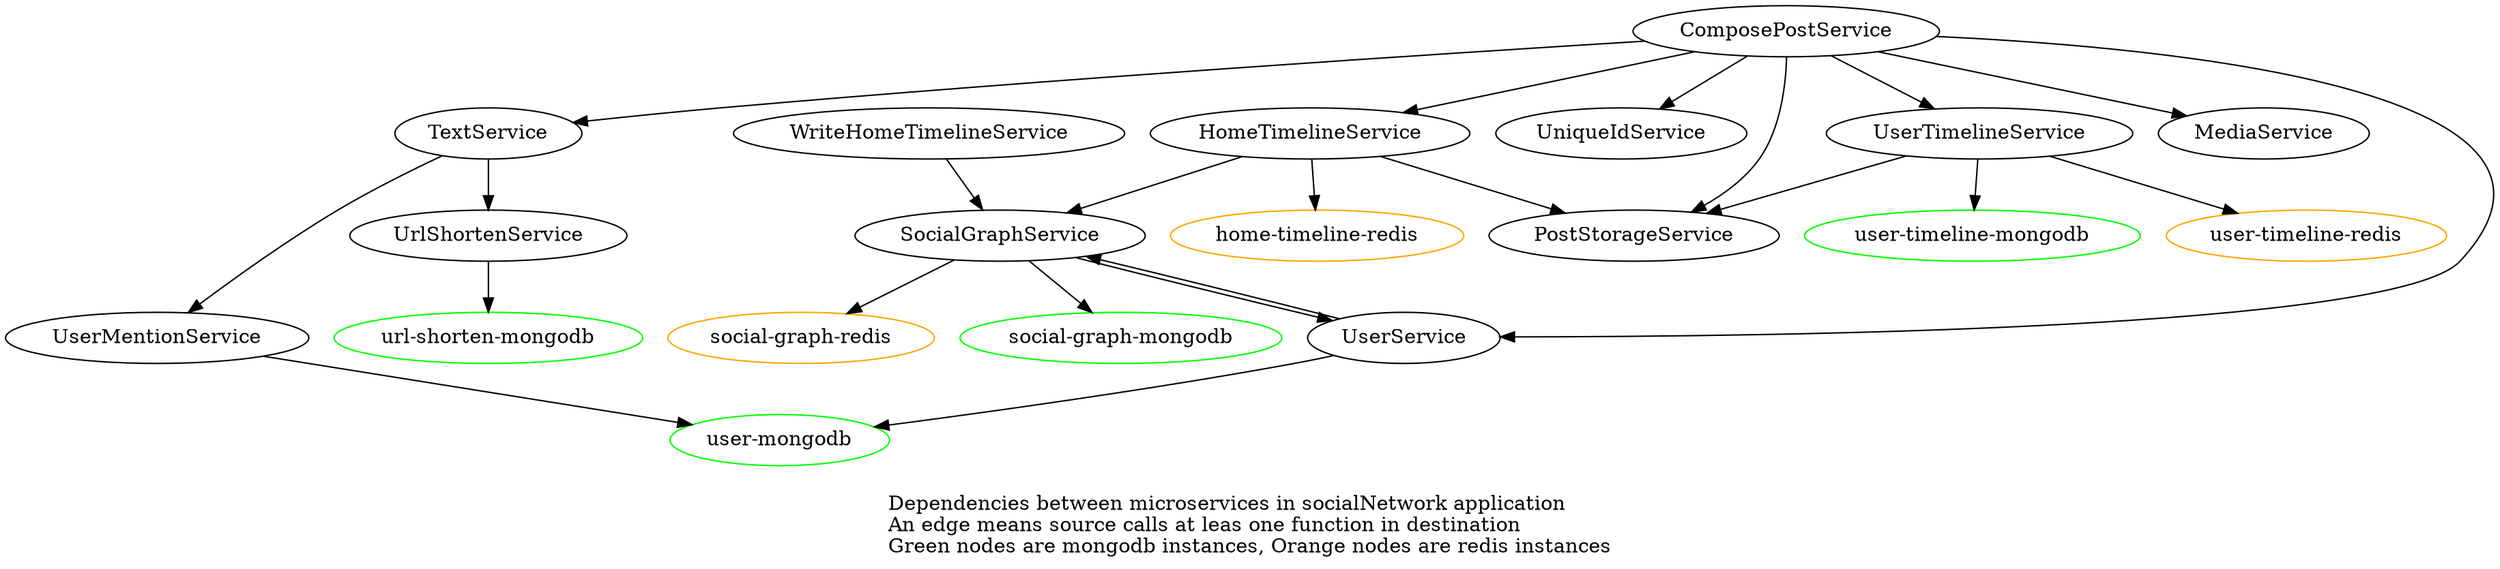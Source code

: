 digraph us_socialNetwork {
label="\lDependencies between microservices in socialNetwork application\lAn edge means source calls at leas one function in destination\lGreen nodes are mongodb instances, Orange nodes are redis instances"

	WriteHomeTimelineService [label="WriteHomeTimelineService"];
	SocialGraphService [label="SocialGraphService"];
	WriteHomeTimelineService -> SocialGraphService;
	UserService [label="UserService"];
	UserService -> SocialGraphService;
	SocialGraphService -> UserService;
	ComposePostService [label="ComposePostService"];
	UniqueIdService [label="UniqueIdService"];
	ComposePostService -> UniqueIdService;
	PostStorageService [label="PostStorageService"];
	ComposePostService -> PostStorageService;
	ComposePostService -> UserService;
	TextService [label="TextService"];
	ComposePostService -> TextService;
	HomeTimelineService [label="HomeTimelineService"];
	ComposePostService -> HomeTimelineService;
	UserTimelineService [label="UserTimelineService"];
	ComposePostService -> UserTimelineService;
	MediaService [label="MediaService"];
	ComposePostService -> MediaService;
	UserMentionService [label="UserMentionService"];
	TextService -> UserMentionService;
	UrlShortenService [label="UrlShortenService"];
	TextService -> UrlShortenService;
	UserTimelineService -> PostStorageService;
	HomeTimelineService -> SocialGraphService;
	HomeTimelineService -> PostStorageService;
	"social-graph-redis" [label="social-graph-redis",color=orange];
	SocialGraphService -> "social-graph-redis";
	"user-timeline-redis" [label="user-timeline-redis",color=orange];
	UserTimelineService -> "user-timeline-redis";
	"home-timeline-redis" [label="home-timeline-redis",color=orange];
	HomeTimelineService -> "home-timeline-redis";
	"user-mongodb" [label="user-mongodb",color=green];
	UserMentionService -> "user-mongodb";
	UserService -> "user-mongodb";
	"social-graph-mongodb" [label="social-graph-mongodb",color=green];
	SocialGraphService -> "social-graph-mongodb";
	"user-timeline-mongodb" [label="user-timeline-mongodb",color=green];
	UserTimelineService -> "user-timeline-mongodb";
	"url-shorten-mongodb" [label="url-shorten-mongodb",color=green];
	UrlShortenService -> "url-shorten-mongodb";
}
